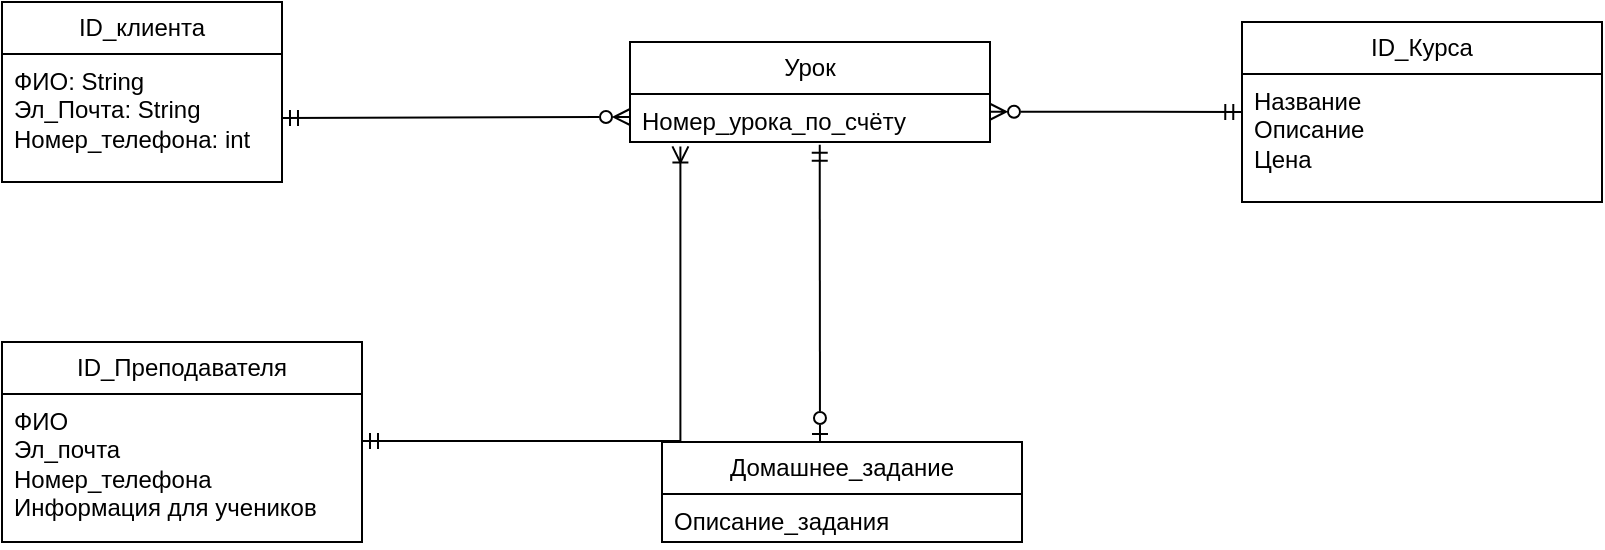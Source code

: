 <mxfile version="24.4.9" type="github">
  <diagram name="Страница — 1" id="qW-I7RflpJJhy1fLhr1a">
    <mxGraphModel dx="917" dy="1219" grid="1" gridSize="10" guides="1" tooltips="1" connect="1" arrows="1" fold="1" page="1" pageScale="1" pageWidth="827" pageHeight="1169" math="0" shadow="0">
      <root>
        <mxCell id="0" />
        <mxCell id="1" parent="0" />
        <mxCell id="6auma9JO4cSPGDmR6npf-2" value="ID_клиента" style="swimlane;fontStyle=0;childLayout=stackLayout;horizontal=1;startSize=26;fillColor=none;horizontalStack=0;resizeParent=1;resizeParentMax=0;resizeLast=0;collapsible=1;marginBottom=0;whiteSpace=wrap;html=1;rounded=0;" vertex="1" parent="1">
          <mxGeometry x="10" y="120" width="140" height="90" as="geometry" />
        </mxCell>
        <mxCell id="6auma9JO4cSPGDmR6npf-3" value="ФИО: String&lt;div&gt;Эл_Почта: String&lt;/div&gt;&lt;div&gt;Номер_телефона: int&lt;/div&gt;&lt;div&gt;&amp;nbsp;&lt;/div&gt;" style="text;strokeColor=none;fillColor=none;align=left;verticalAlign=top;spacingLeft=4;spacingRight=4;overflow=hidden;rotatable=0;points=[[0,0.5],[1,0.5]];portConstraint=eastwest;whiteSpace=wrap;html=1;" vertex="1" parent="6auma9JO4cSPGDmR6npf-2">
          <mxGeometry y="26" width="140" height="64" as="geometry" />
        </mxCell>
        <mxCell id="6auma9JO4cSPGDmR6npf-4" value="ID_Преподавателя" style="swimlane;fontStyle=0;childLayout=stackLayout;horizontal=1;startSize=26;fillColor=none;horizontalStack=0;resizeParent=1;resizeParentMax=0;resizeLast=0;collapsible=1;marginBottom=0;whiteSpace=wrap;html=1;rounded=0;" vertex="1" parent="1">
          <mxGeometry x="10" y="290" width="180" height="100" as="geometry" />
        </mxCell>
        <mxCell id="6auma9JO4cSPGDmR6npf-5" value="ФИО&lt;div&gt;Эл_почта&lt;/div&gt;&lt;div&gt;Номер_телефона&lt;br&gt;&lt;div&gt;Информация для учеников&lt;br&gt;&lt;div&gt;&lt;br&gt;&lt;/div&gt;&lt;/div&gt;&lt;/div&gt;" style="text;strokeColor=none;fillColor=none;align=left;verticalAlign=top;spacingLeft=4;spacingRight=4;overflow=hidden;rotatable=0;points=[[0,0.5],[1,0.5]];portConstraint=eastwest;whiteSpace=wrap;html=1;" vertex="1" parent="6auma9JO4cSPGDmR6npf-4">
          <mxGeometry y="26" width="180" height="74" as="geometry" />
        </mxCell>
        <mxCell id="6auma9JO4cSPGDmR6npf-6" value="Урок" style="swimlane;fontStyle=0;childLayout=stackLayout;horizontal=1;startSize=26;fillColor=none;horizontalStack=0;resizeParent=1;resizeParentMax=0;resizeLast=0;collapsible=1;marginBottom=0;whiteSpace=wrap;html=1;rounded=0;" vertex="1" parent="1">
          <mxGeometry x="324" y="140" width="180" height="50" as="geometry" />
        </mxCell>
        <mxCell id="6auma9JO4cSPGDmR6npf-7" value="&lt;div&gt;Номер_урока_по_счёту&lt;/div&gt;&lt;div&gt;&lt;br&gt;&lt;/div&gt;" style="text;strokeColor=none;fillColor=none;align=left;verticalAlign=top;spacingLeft=4;spacingRight=4;overflow=hidden;rotatable=0;points=[[0,0.5],[1,0.5]];portConstraint=eastwest;whiteSpace=wrap;html=1;" vertex="1" parent="6auma9JO4cSPGDmR6npf-6">
          <mxGeometry y="26" width="180" height="24" as="geometry" />
        </mxCell>
        <mxCell id="6auma9JO4cSPGDmR6npf-8" value="ID_Курса" style="swimlane;fontStyle=0;childLayout=stackLayout;horizontal=1;startSize=26;fillColor=none;horizontalStack=0;resizeParent=1;resizeParentMax=0;resizeLast=0;collapsible=1;marginBottom=0;whiteSpace=wrap;html=1;rounded=0;" vertex="1" parent="1">
          <mxGeometry x="630" y="130" width="180" height="90" as="geometry" />
        </mxCell>
        <mxCell id="6auma9JO4cSPGDmR6npf-9" value="&lt;div&gt;&lt;div&gt;Название&lt;/div&gt;&lt;/div&gt;&lt;div&gt;Описание&lt;/div&gt;&lt;div&gt;Цена&lt;/div&gt;" style="text;strokeColor=none;fillColor=none;align=left;verticalAlign=top;spacingLeft=4;spacingRight=4;overflow=hidden;rotatable=0;points=[[0,0.5],[1,0.5]];portConstraint=eastwest;whiteSpace=wrap;html=1;rounded=0;" vertex="1" parent="6auma9JO4cSPGDmR6npf-8">
          <mxGeometry y="26" width="180" height="64" as="geometry" />
        </mxCell>
        <mxCell id="6auma9JO4cSPGDmR6npf-10" value="Домашнее_задание" style="swimlane;fontStyle=0;childLayout=stackLayout;horizontal=1;startSize=26;fillColor=none;horizontalStack=0;resizeParent=1;resizeParentMax=0;resizeLast=0;collapsible=1;marginBottom=0;whiteSpace=wrap;html=1;rounded=0;" vertex="1" parent="1">
          <mxGeometry x="340" y="340" width="180" height="50" as="geometry" />
        </mxCell>
        <mxCell id="6auma9JO4cSPGDmR6npf-11" value="Описание_задания" style="text;strokeColor=none;fillColor=none;align=left;verticalAlign=top;spacingLeft=4;spacingRight=4;overflow=hidden;rotatable=0;points=[[0,0.5],[1,0.5]];portConstraint=eastwest;whiteSpace=wrap;html=1;" vertex="1" parent="6auma9JO4cSPGDmR6npf-10">
          <mxGeometry y="26" width="180" height="24" as="geometry" />
        </mxCell>
        <mxCell id="6auma9JO4cSPGDmR6npf-22" value="" style="endArrow=ERzeroToMany;endFill=0;html=1;edgeStyle=orthogonalEdgeStyle;align=left;verticalAlign=top;rounded=0;startArrow=ERmandOne;startFill=0;exitX=1;exitY=0.5;exitDx=0;exitDy=0;entryX=0;entryY=0.75;entryDx=0;entryDy=0;" edge="1" parent="1" source="6auma9JO4cSPGDmR6npf-3" target="6auma9JO4cSPGDmR6npf-6">
          <mxGeometry x="-0.25" y="30" relative="1" as="geometry">
            <mxPoint x="160" y="174.58" as="sourcePoint" />
            <mxPoint x="290" y="160" as="targetPoint" />
            <Array as="points">
              <mxPoint x="324" y="178" />
            </Array>
            <mxPoint as="offset" />
          </mxGeometry>
        </mxCell>
        <mxCell id="6auma9JO4cSPGDmR6npf-24" value="" style="endArrow=ERoneToMany;endFill=0;html=1;edgeStyle=orthogonalEdgeStyle;align=left;verticalAlign=top;rounded=0;startArrow=ERmandOne;startFill=0;exitX=1;exitY=0.5;exitDx=0;exitDy=0;entryX=0.14;entryY=1.092;entryDx=0;entryDy=0;entryPerimeter=0;" edge="1" parent="1" target="6auma9JO4cSPGDmR6npf-7">
          <mxGeometry x="-0.347" y="39" relative="1" as="geometry">
            <mxPoint x="190" y="339.5" as="sourcePoint" />
            <mxPoint x="363" y="339.5" as="targetPoint" />
            <Array as="points">
              <mxPoint x="349" y="340" />
            </Array>
            <mxPoint as="offset" />
          </mxGeometry>
        </mxCell>
        <mxCell id="6auma9JO4cSPGDmR6npf-25" value="" style="endArrow=ERmandOne;endFill=0;html=1;edgeStyle=orthogonalEdgeStyle;align=left;verticalAlign=top;rounded=0;startArrow=ERzeroToOne;startFill=0;entryX=0.527;entryY=1.058;entryDx=0;entryDy=0;entryPerimeter=0;" edge="1" parent="1" target="6auma9JO4cSPGDmR6npf-7">
          <mxGeometry x="-0.25" y="30" relative="1" as="geometry">
            <mxPoint x="419" y="340" as="sourcePoint" />
            <mxPoint x="574" y="280" as="targetPoint" />
            <Array as="points">
              <mxPoint x="419" y="340" />
            </Array>
            <mxPoint as="offset" />
          </mxGeometry>
        </mxCell>
        <mxCell id="6auma9JO4cSPGDmR6npf-26" value="" style="endArrow=ERmandOne;endFill=0;html=1;edgeStyle=orthogonalEdgeStyle;align=left;verticalAlign=top;rounded=0;startArrow=ERzeroToMany;startFill=0;exitX=1;exitY=0.5;exitDx=0;exitDy=0;entryX=-0.002;entryY=0.297;entryDx=0;entryDy=0;entryPerimeter=0;" edge="1" parent="1" target="6auma9JO4cSPGDmR6npf-9">
          <mxGeometry x="-0.25" y="30" relative="1" as="geometry">
            <mxPoint x="504" y="174.88" as="sourcePoint" />
            <mxPoint x="678" y="174.88" as="targetPoint" />
            <Array as="points">
              <mxPoint x="580" y="175" />
              <mxPoint x="580" y="175" />
            </Array>
            <mxPoint as="offset" />
          </mxGeometry>
        </mxCell>
      </root>
    </mxGraphModel>
  </diagram>
</mxfile>
